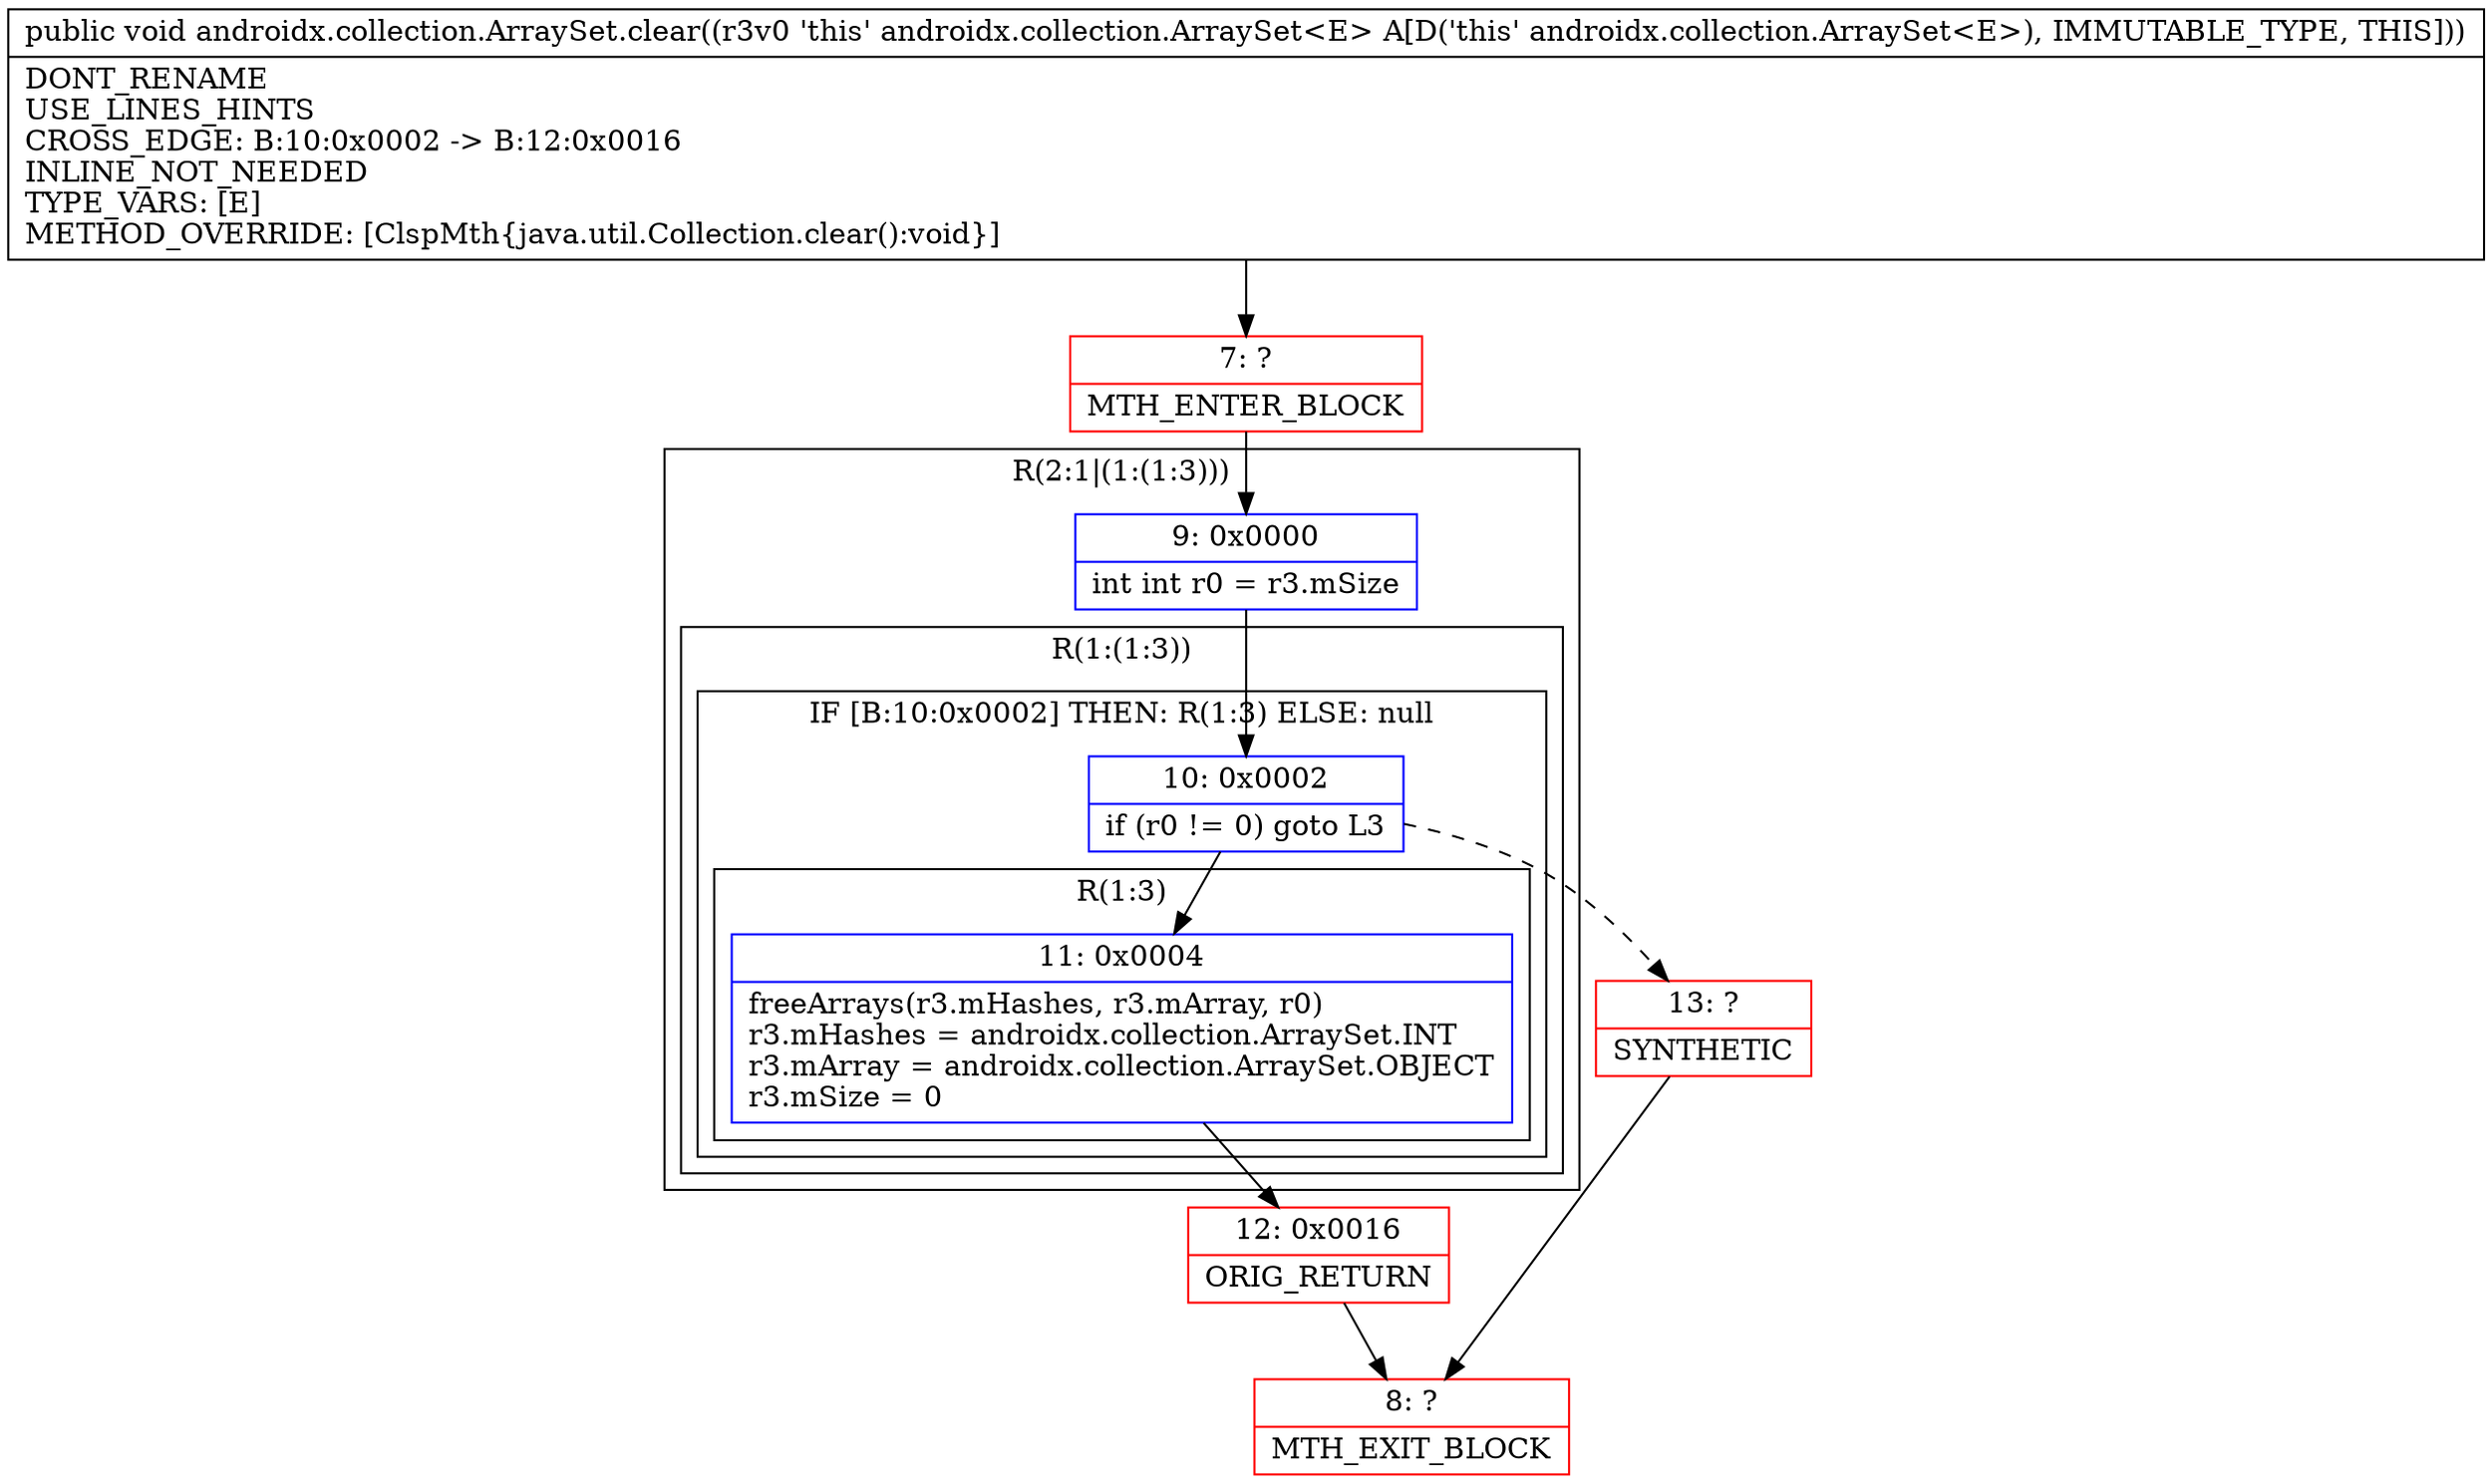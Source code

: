 digraph "CFG forandroidx.collection.ArraySet.clear()V" {
subgraph cluster_Region_1426558562 {
label = "R(2:1|(1:(1:3)))";
node [shape=record,color=blue];
Node_9 [shape=record,label="{9\:\ 0x0000|int int r0 = r3.mSize\l}"];
subgraph cluster_Region_1262786315 {
label = "R(1:(1:3))";
node [shape=record,color=blue];
subgraph cluster_IfRegion_381487408 {
label = "IF [B:10:0x0002] THEN: R(1:3) ELSE: null";
node [shape=record,color=blue];
Node_10 [shape=record,label="{10\:\ 0x0002|if (r0 != 0) goto L3\l}"];
subgraph cluster_Region_948098089 {
label = "R(1:3)";
node [shape=record,color=blue];
Node_11 [shape=record,label="{11\:\ 0x0004|freeArrays(r3.mHashes, r3.mArray, r0)\lr3.mHashes = androidx.collection.ArraySet.INT\lr3.mArray = androidx.collection.ArraySet.OBJECT\lr3.mSize = 0\l}"];
}
}
}
}
Node_7 [shape=record,color=red,label="{7\:\ ?|MTH_ENTER_BLOCK\l}"];
Node_12 [shape=record,color=red,label="{12\:\ 0x0016|ORIG_RETURN\l}"];
Node_8 [shape=record,color=red,label="{8\:\ ?|MTH_EXIT_BLOCK\l}"];
Node_13 [shape=record,color=red,label="{13\:\ ?|SYNTHETIC\l}"];
MethodNode[shape=record,label="{public void androidx.collection.ArraySet.clear((r3v0 'this' androidx.collection.ArraySet\<E\> A[D('this' androidx.collection.ArraySet\<E\>), IMMUTABLE_TYPE, THIS]))  | DONT_RENAME\lUSE_LINES_HINTS\lCROSS_EDGE: B:10:0x0002 \-\> B:12:0x0016\lINLINE_NOT_NEEDED\lTYPE_VARS: [E]\lMETHOD_OVERRIDE: [ClspMth\{java.util.Collection.clear():void\}]\l}"];
MethodNode -> Node_7;Node_9 -> Node_10;
Node_10 -> Node_11;
Node_10 -> Node_13[style=dashed];
Node_11 -> Node_12;
Node_7 -> Node_9;
Node_12 -> Node_8;
Node_13 -> Node_8;
}


